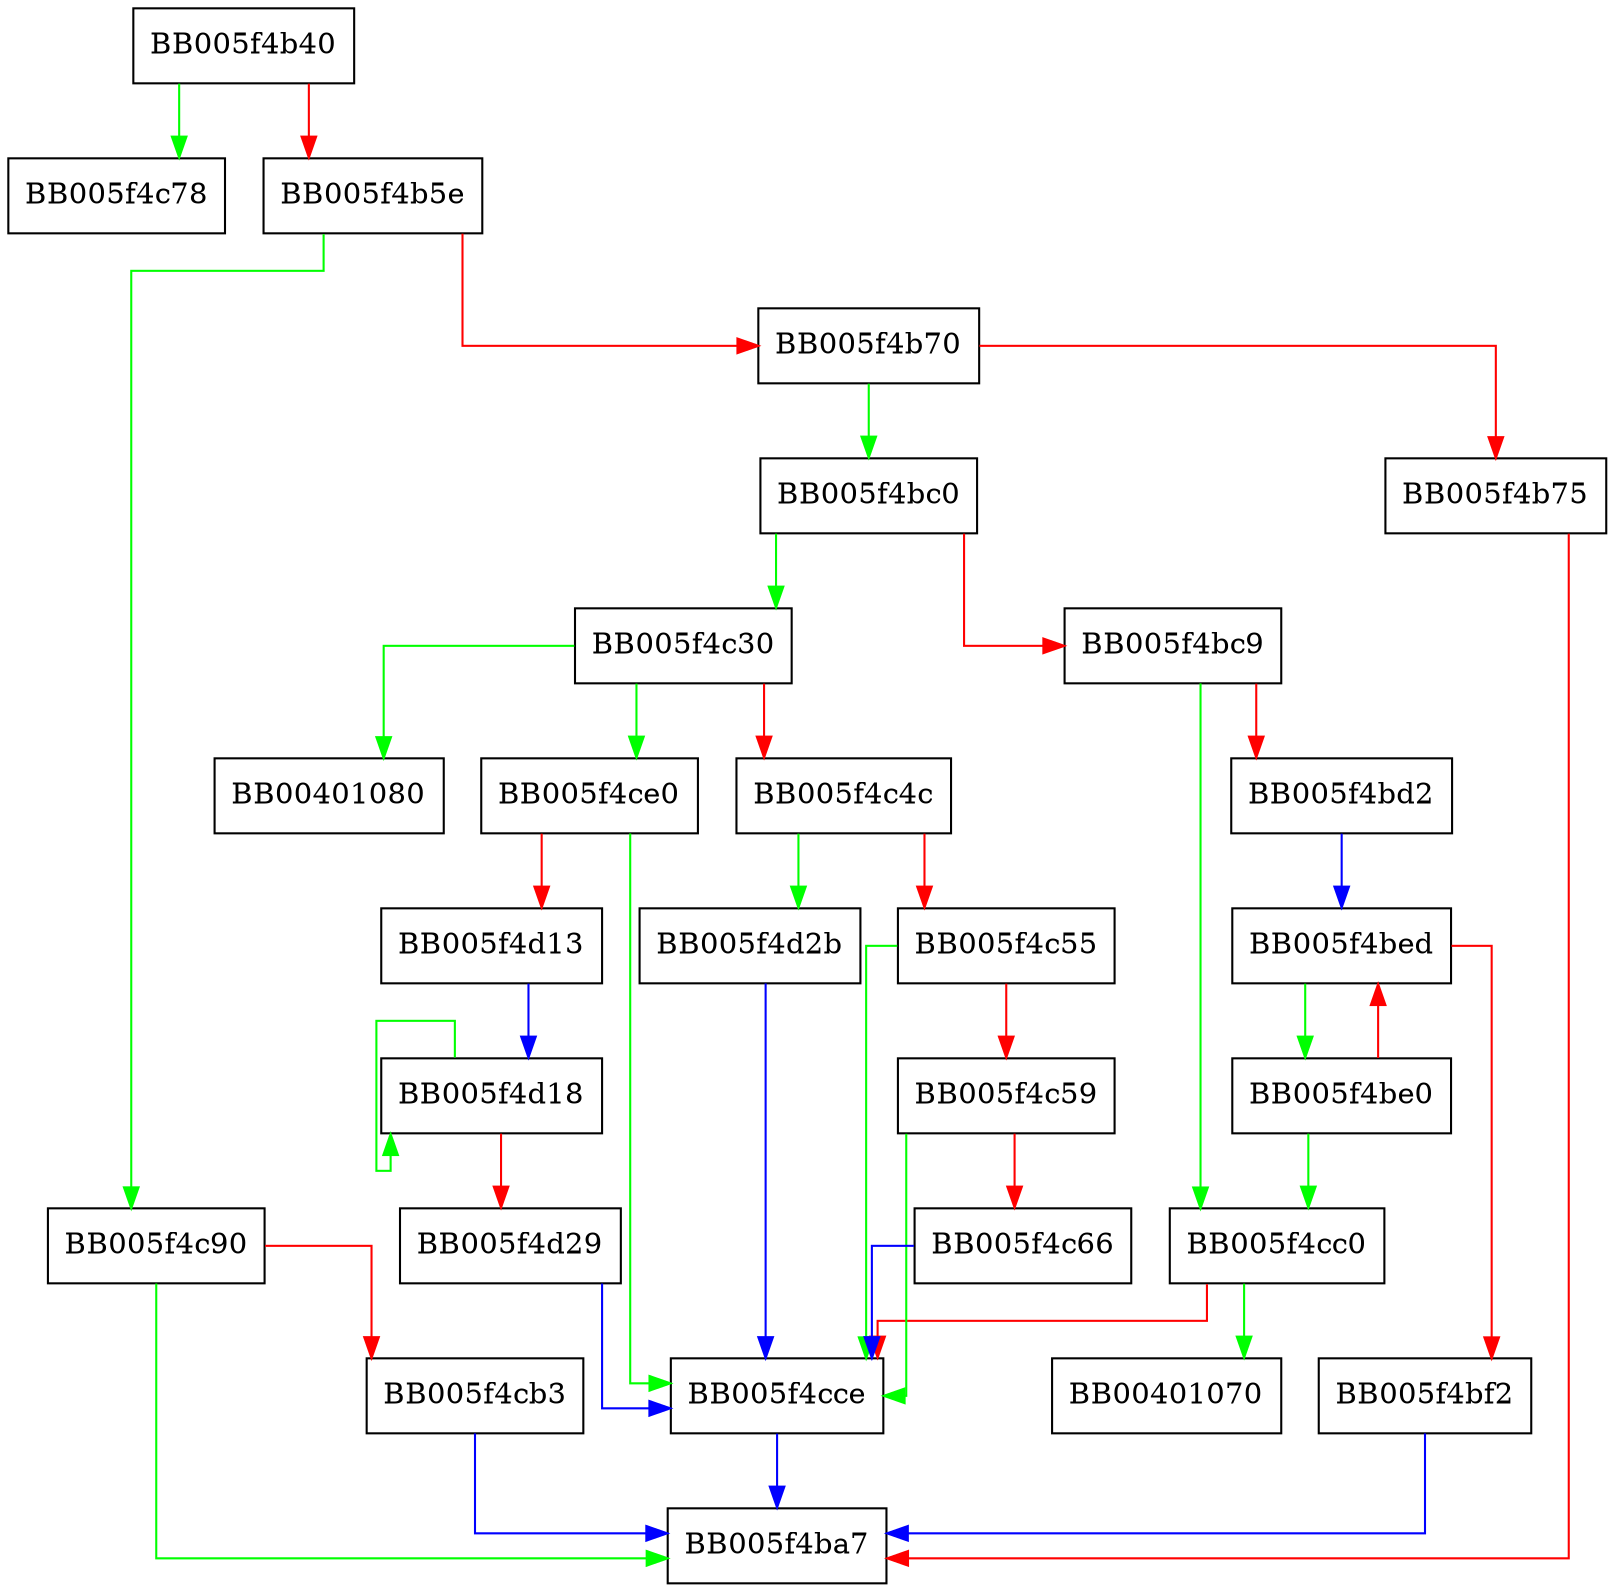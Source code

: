 digraph general_set_uint {
  node [shape="box"];
  graph [splines=ortho];
  BB005f4b40 -> BB005f4c78 [color="green"];
  BB005f4b40 -> BB005f4b5e [color="red"];
  BB005f4b5e -> BB005f4c90 [color="green"];
  BB005f4b5e -> BB005f4b70 [color="red"];
  BB005f4b70 -> BB005f4bc0 [color="green"];
  BB005f4b70 -> BB005f4b75 [color="red"];
  BB005f4b75 -> BB005f4ba7 [color="red"];
  BB005f4bc0 -> BB005f4c30 [color="green"];
  BB005f4bc0 -> BB005f4bc9 [color="red"];
  BB005f4bc9 -> BB005f4cc0 [color="green"];
  BB005f4bc9 -> BB005f4bd2 [color="red"];
  BB005f4bd2 -> BB005f4bed [color="blue"];
  BB005f4be0 -> BB005f4cc0 [color="green"];
  BB005f4be0 -> BB005f4bed [color="red"];
  BB005f4bed -> BB005f4be0 [color="green"];
  BB005f4bed -> BB005f4bf2 [color="red"];
  BB005f4bf2 -> BB005f4ba7 [color="blue"];
  BB005f4c30 -> BB00401080 [color="green"];
  BB005f4c30 -> BB005f4ce0 [color="green"];
  BB005f4c30 -> BB005f4c4c [color="red"];
  BB005f4c4c -> BB005f4d2b [color="green"];
  BB005f4c4c -> BB005f4c55 [color="red"];
  BB005f4c55 -> BB005f4cce [color="green"];
  BB005f4c55 -> BB005f4c59 [color="red"];
  BB005f4c59 -> BB005f4cce [color="green"];
  BB005f4c59 -> BB005f4c66 [color="red"];
  BB005f4c66 -> BB005f4cce [color="blue"];
  BB005f4c90 -> BB005f4ba7 [color="green"];
  BB005f4c90 -> BB005f4cb3 [color="red"];
  BB005f4cb3 -> BB005f4ba7 [color="blue"];
  BB005f4cc0 -> BB00401070 [color="green"];
  BB005f4cc0 -> BB005f4cce [color="red"];
  BB005f4cce -> BB005f4ba7 [color="blue"];
  BB005f4ce0 -> BB005f4cce [color="green"];
  BB005f4ce0 -> BB005f4d13 [color="red"];
  BB005f4d13 -> BB005f4d18 [color="blue"];
  BB005f4d18 -> BB005f4d18 [color="green"];
  BB005f4d18 -> BB005f4d29 [color="red"];
  BB005f4d29 -> BB005f4cce [color="blue"];
  BB005f4d2b -> BB005f4cce [color="blue"];
}